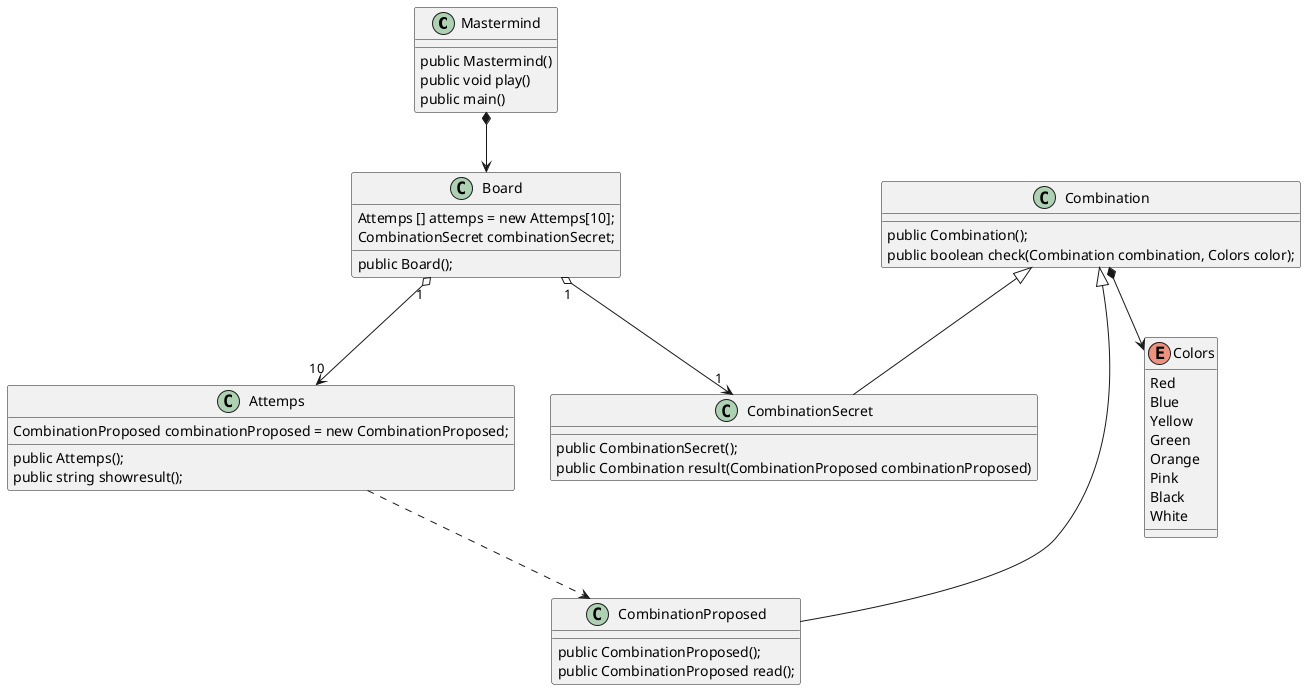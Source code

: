 @startuml Public Class Mastermind

class Mastermind{
    public Mastermind()
    public void play()
    public main()
}


class Board {
    Attemps [] attemps = new Attemps[10];
    CombinationSecret combinationSecret;

    public Board();
        
}

class Attemps {
 
   CombinationProposed combinationProposed = new CombinationProposed;

   public Attemps();   
   public string showresult();
}


class Combination {
    public Combination();
    public boolean check(Combination combination, Colors color);
}

class CombinationProposed extends Combination{
    
    public CombinationProposed();
    public CombinationProposed read();
}

class CombinationSecret extends Combination{

    public CombinationSecret();   
    public Combination result(CombinationProposed combinationProposed)    
     
}

enum Colors {
    Red 
    Blue
    Yellow
    Green
    Orange
    Pink 
    Black
    White  
}


Mastermind *--> Board
Board "1" o--> "1" CombinationSecret
Board "1" o--> "10" Attemps
Attemps ..> CombinationProposed  
Combination *--> Colors
@enduml
